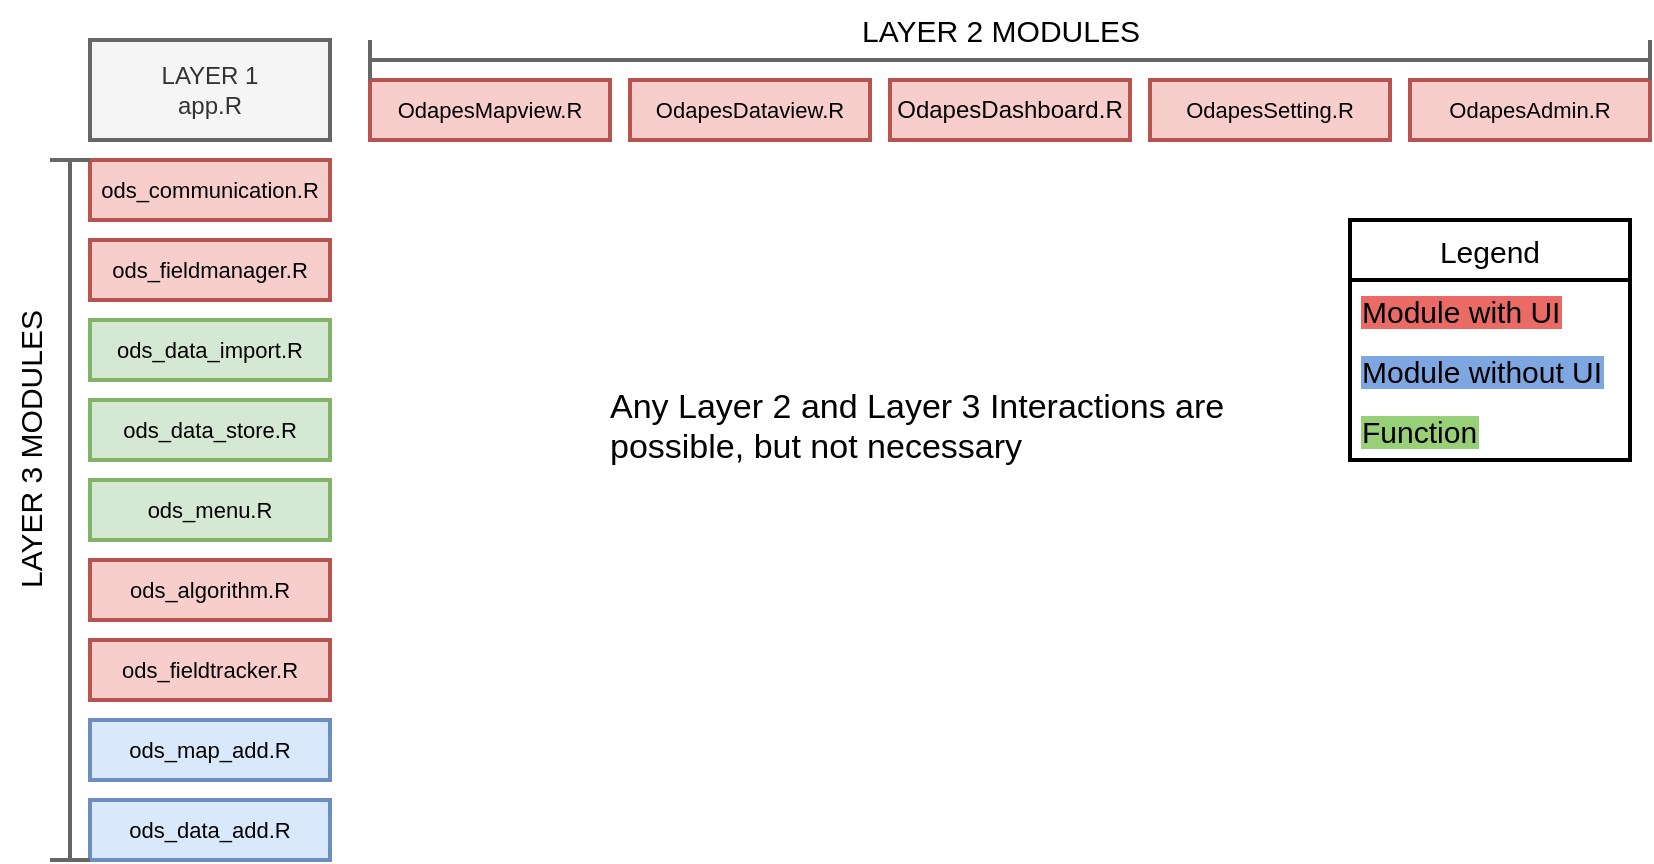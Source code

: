 <mxfile version="20.0.4" type="github">
  <diagram id="ASuHDubMnPTNVnrpVtsa" name="Page-1">
    <mxGraphModel dx="764" dy="514" grid="1" gridSize="10" guides="1" tooltips="1" connect="1" arrows="1" fold="1" page="1" pageScale="1" pageWidth="850" pageHeight="1100" math="0" shadow="0">
      <root>
        <mxCell id="0" />
        <mxCell id="1" parent="0" />
        <mxCell id="IEuggtC6xTEkA-nXw29r-2" value="LAYER 1&lt;br&gt;app.R" style="text;html=1;strokeColor=#666666;fillColor=#f5f5f5;align=center;verticalAlign=middle;whiteSpace=wrap;rounded=0;strokeWidth=2;fontColor=#333333;" parent="1" vertex="1">
          <mxGeometry x="120" y="300" width="120" height="50" as="geometry" />
        </mxCell>
        <mxCell id="IEuggtC6xTEkA-nXw29r-3" value="&lt;font style=&quot;font-size: 11px;&quot;&gt;OdapesDataview.R&lt;/font&gt;" style="text;html=1;strokeColor=#b85450;fillColor=#f8cecc;align=center;verticalAlign=middle;whiteSpace=wrap;rounded=0;strokeWidth=2;" parent="1" vertex="1">
          <mxGeometry x="390" y="320" width="120" height="30" as="geometry" />
        </mxCell>
        <mxCell id="IEuggtC6xTEkA-nXw29r-4" value="&lt;font style=&quot;font-size: 11px;&quot;&gt;OdapesMapview.R&lt;/font&gt;" style="text;html=1;strokeColor=#b85450;fillColor=#f8cecc;align=center;verticalAlign=middle;whiteSpace=wrap;rounded=0;strokeWidth=2;" parent="1" vertex="1">
          <mxGeometry x="260" y="320" width="120" height="30" as="geometry" />
        </mxCell>
        <mxCell id="IEuggtC6xTEkA-nXw29r-5" value="&lt;font style=&quot;font-size: 11px;&quot;&gt;OdapesSetting.R&lt;/font&gt;" style="text;html=1;strokeColor=#b85450;fillColor=#f8cecc;align=center;verticalAlign=middle;whiteSpace=wrap;rounded=0;strokeWidth=2;" parent="1" vertex="1">
          <mxGeometry x="650" y="320" width="120" height="30" as="geometry" />
        </mxCell>
        <mxCell id="IEuggtC6xTEkA-nXw29r-6" value="OdapesDashboard.R" style="text;html=1;strokeColor=#b85450;fillColor=#f8cecc;align=center;verticalAlign=middle;whiteSpace=wrap;rounded=0;strokeWidth=2;" parent="1" vertex="1">
          <mxGeometry x="520" y="320" width="120" height="30" as="geometry" />
        </mxCell>
        <mxCell id="IEuggtC6xTEkA-nXw29r-7" value="&lt;font style=&quot;font-size: 11px;&quot;&gt;OdapesAdmin.R&lt;/font&gt;" style="text;html=1;strokeColor=#b85450;fillColor=#f8cecc;align=center;verticalAlign=middle;whiteSpace=wrap;rounded=0;strokeWidth=2;" parent="1" vertex="1">
          <mxGeometry x="780" y="320" width="120" height="30" as="geometry" />
        </mxCell>
        <mxCell id="IEuggtC6xTEkA-nXw29r-9" value="&lt;font style=&quot;font-size: 11px;&quot;&gt;ods_fieldmanager.R&lt;/font&gt;" style="text;html=1;strokeColor=#b85450;fillColor=#f8cecc;align=center;verticalAlign=middle;whiteSpace=wrap;rounded=0;strokeWidth=2;" parent="1" vertex="1">
          <mxGeometry x="120" y="400" width="120" height="30" as="geometry" />
        </mxCell>
        <mxCell id="IEuggtC6xTEkA-nXw29r-10" value="&lt;font style=&quot;font-size: 11px;&quot;&gt;ods_communication.R&lt;/font&gt;" style="text;html=1;strokeColor=#b85450;fillColor=#f8cecc;align=center;verticalAlign=middle;whiteSpace=wrap;rounded=0;strokeWidth=2;" parent="1" vertex="1">
          <mxGeometry x="120" y="360" width="120" height="30" as="geometry" />
        </mxCell>
        <mxCell id="IEuggtC6xTEkA-nXw29r-11" value="&lt;font style=&quot;font-size: 11px;&quot;&gt;ods_data_import.R&lt;/font&gt;" style="text;html=1;strokeColor=#82b366;fillColor=#d5e8d4;align=center;verticalAlign=middle;whiteSpace=wrap;rounded=0;strokeWidth=2;" parent="1" vertex="1">
          <mxGeometry x="120" y="440" width="120" height="30" as="geometry" />
        </mxCell>
        <mxCell id="IEuggtC6xTEkA-nXw29r-12" value="&lt;font style=&quot;font-size: 11px;&quot;&gt;ods_data_store.R&lt;/font&gt;" style="text;html=1;strokeColor=#82b366;fillColor=#d5e8d4;align=center;verticalAlign=middle;whiteSpace=wrap;rounded=0;strokeWidth=2;" parent="1" vertex="1">
          <mxGeometry x="120" y="480" width="120" height="30" as="geometry" />
        </mxCell>
        <mxCell id="IEuggtC6xTEkA-nXw29r-13" value="&lt;font style=&quot;font-size: 11px;&quot;&gt;ods_menu.R&lt;/font&gt;" style="text;html=1;strokeColor=#82b366;fillColor=#d5e8d4;align=center;verticalAlign=middle;whiteSpace=wrap;rounded=0;strokeWidth=2;" parent="1" vertex="1">
          <mxGeometry x="120" y="520" width="120" height="30" as="geometry" />
        </mxCell>
        <mxCell id="IEuggtC6xTEkA-nXw29r-14" value="&lt;font style=&quot;font-size: 11px;&quot;&gt;ods_algorithm.R&lt;/font&gt;" style="text;html=1;strokeColor=#b85450;fillColor=#f8cecc;align=center;verticalAlign=middle;whiteSpace=wrap;rounded=0;strokeWidth=2;" parent="1" vertex="1">
          <mxGeometry x="120" y="560" width="120" height="30" as="geometry" />
        </mxCell>
        <mxCell id="IEuggtC6xTEkA-nXw29r-15" value="&lt;font style=&quot;font-size: 11px;&quot;&gt;ods_fieldtracker.R&lt;/font&gt;" style="text;html=1;strokeColor=#b85450;fillColor=#f8cecc;align=center;verticalAlign=middle;whiteSpace=wrap;rounded=0;strokeWidth=2;" parent="1" vertex="1">
          <mxGeometry x="120" y="600" width="120" height="30" as="geometry" />
        </mxCell>
        <mxCell id="IEuggtC6xTEkA-nXw29r-16" value="&lt;font style=&quot;font-size: 11px;&quot;&gt;ods_map_add.R&lt;/font&gt;" style="text;html=1;strokeColor=#6c8ebf;fillColor=#dae8fc;align=center;verticalAlign=middle;whiteSpace=wrap;rounded=0;strokeWidth=2;" parent="1" vertex="1">
          <mxGeometry x="120" y="640" width="120" height="30" as="geometry" />
        </mxCell>
        <mxCell id="IEuggtC6xTEkA-nXw29r-17" value="&lt;font style=&quot;font-size: 11px;&quot;&gt;ods_data_add.R&lt;/font&gt;" style="text;html=1;strokeColor=#6c8ebf;fillColor=#dae8fc;align=center;verticalAlign=middle;whiteSpace=wrap;rounded=0;strokeWidth=2;" parent="1" vertex="1">
          <mxGeometry x="120" y="680" width="120" height="30" as="geometry" />
        </mxCell>
        <mxCell id="2T3_qidgmJ5246MT4E5Y-2" value="" style="shape=crossbar;whiteSpace=wrap;html=1;rounded=1;fontSize=11;strokeWidth=2;fillColor=#f5f5f5;strokeColor=#666666;fontColor=#333333;" vertex="1" parent="1">
          <mxGeometry x="260" y="300" width="640" height="20" as="geometry" />
        </mxCell>
        <mxCell id="2T3_qidgmJ5246MT4E5Y-3" value="LAYER 2 MODULES" style="text;html=1;align=center;verticalAlign=middle;resizable=0;points=[];autosize=1;strokeColor=none;fillColor=none;fontSize=15;fontColor=#000000;" vertex="1" parent="1">
          <mxGeometry x="495" y="280" width="160" height="30" as="geometry" />
        </mxCell>
        <mxCell id="2T3_qidgmJ5246MT4E5Y-6" value="" style="shape=crossbar;whiteSpace=wrap;html=1;rounded=1;direction=south;fontSize=15;strokeWidth=2;fillColor=#f5f5f5;strokeColor=#666666;fontColor=#333333;" vertex="1" parent="1">
          <mxGeometry x="100" y="360" width="20" height="350" as="geometry" />
        </mxCell>
        <mxCell id="2T3_qidgmJ5246MT4E5Y-8" value="LAYER 3 MODULES" style="text;html=1;align=center;verticalAlign=middle;resizable=0;points=[];autosize=1;strokeColor=none;fillColor=none;fontSize=15;fontColor=#000000;rotation=-90;" vertex="1" parent="1">
          <mxGeometry x="10" y="490" width="160" height="30" as="geometry" />
        </mxCell>
        <mxCell id="2T3_qidgmJ5246MT4E5Y-18" value="Legend" style="swimlane;fontStyle=0;childLayout=stackLayout;horizontal=1;startSize=30;horizontalStack=0;resizeParent=1;resizeParentMax=0;resizeLast=0;collapsible=1;marginBottom=0;fontSize=15;fontColor=#000000;strokeWidth=2;" vertex="1" parent="1">
          <mxGeometry x="750" y="390" width="140" height="120" as="geometry" />
        </mxCell>
        <mxCell id="2T3_qidgmJ5246MT4E5Y-19" value="Module with UI" style="text;strokeColor=none;fillColor=none;align=left;verticalAlign=middle;spacingLeft=4;spacingRight=4;overflow=hidden;points=[[0,0.5],[1,0.5]];portConstraint=eastwest;rotatable=0;fontSize=15;fontColor=#000000;labelBackgroundColor=#EA6B66;" vertex="1" parent="2T3_qidgmJ5246MT4E5Y-18">
          <mxGeometry y="30" width="140" height="30" as="geometry" />
        </mxCell>
        <mxCell id="2T3_qidgmJ5246MT4E5Y-20" value="Module without UI" style="text;strokeColor=none;fillColor=none;align=left;verticalAlign=middle;spacingLeft=4;spacingRight=4;overflow=hidden;points=[[0,0.5],[1,0.5]];portConstraint=eastwest;rotatable=0;fontSize=15;fontColor=#000000;labelBackgroundColor=#7EA6E0;" vertex="1" parent="2T3_qidgmJ5246MT4E5Y-18">
          <mxGeometry y="60" width="140" height="30" as="geometry" />
        </mxCell>
        <mxCell id="2T3_qidgmJ5246MT4E5Y-21" value="Function" style="text;strokeColor=none;fillColor=none;align=left;verticalAlign=middle;spacingLeft=4;spacingRight=4;overflow=hidden;points=[[0,0.5],[1,0.5]];portConstraint=eastwest;rotatable=0;fontSize=15;fontColor=#000000;labelBackgroundColor=#97D077;" vertex="1" parent="2T3_qidgmJ5246MT4E5Y-18">
          <mxGeometry y="90" width="140" height="30" as="geometry" />
        </mxCell>
        <mxCell id="2T3_qidgmJ5246MT4E5Y-22" value="&lt;h1 style=&quot;font-size: 17px;&quot;&gt;&lt;br style=&quot;font-size: 17px;&quot;&gt;&lt;/h1&gt;&lt;p style=&quot;font-size: 17px;&quot;&gt;Any Layer 2 and Layer 3 Interactions are possible, but not necessary&lt;/p&gt;" style="text;html=1;strokeColor=none;fillColor=none;spacing=5;spacingTop=-20;whiteSpace=wrap;overflow=hidden;rounded=0;labelBackgroundColor=none;fontSize=17;fontColor=#000000;" vertex="1" parent="1">
          <mxGeometry x="375" y="435" width="375" height="120" as="geometry" />
        </mxCell>
      </root>
    </mxGraphModel>
  </diagram>
</mxfile>
